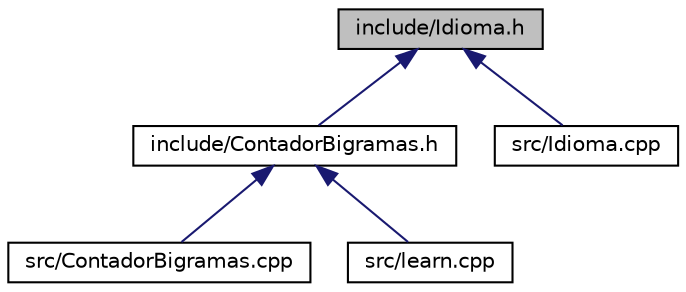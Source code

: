 digraph "include/Idioma.h"
{
  edge [fontname="Helvetica",fontsize="10",labelfontname="Helvetica",labelfontsize="10"];
  node [fontname="Helvetica",fontsize="10",shape=record];
  Node3 [label="include/Idioma.h",height=0.2,width=0.4,color="black", fillcolor="grey75", style="filled", fontcolor="black"];
  Node3 -> Node4 [dir="back",color="midnightblue",fontsize="10",style="solid"];
  Node4 [label="include/ContadorBigramas.h",height=0.2,width=0.4,color="black", fillcolor="white", style="filled",URL="$ContadorBigramas_8h.html"];
  Node4 -> Node5 [dir="back",color="midnightblue",fontsize="10",style="solid"];
  Node5 [label="src/ContadorBigramas.cpp",height=0.2,width=0.4,color="black", fillcolor="white", style="filled",URL="$ContadorBigramas_8cpp.html"];
  Node4 -> Node6 [dir="back",color="midnightblue",fontsize="10",style="solid"];
  Node6 [label="src/learn.cpp",height=0.2,width=0.4,color="black", fillcolor="white", style="filled",URL="$learn_8cpp.html"];
  Node3 -> Node7 [dir="back",color="midnightblue",fontsize="10",style="solid"];
  Node7 [label="src/Idioma.cpp",height=0.2,width=0.4,color="black", fillcolor="white", style="filled",URL="$Idioma_8cpp.html"];
}
